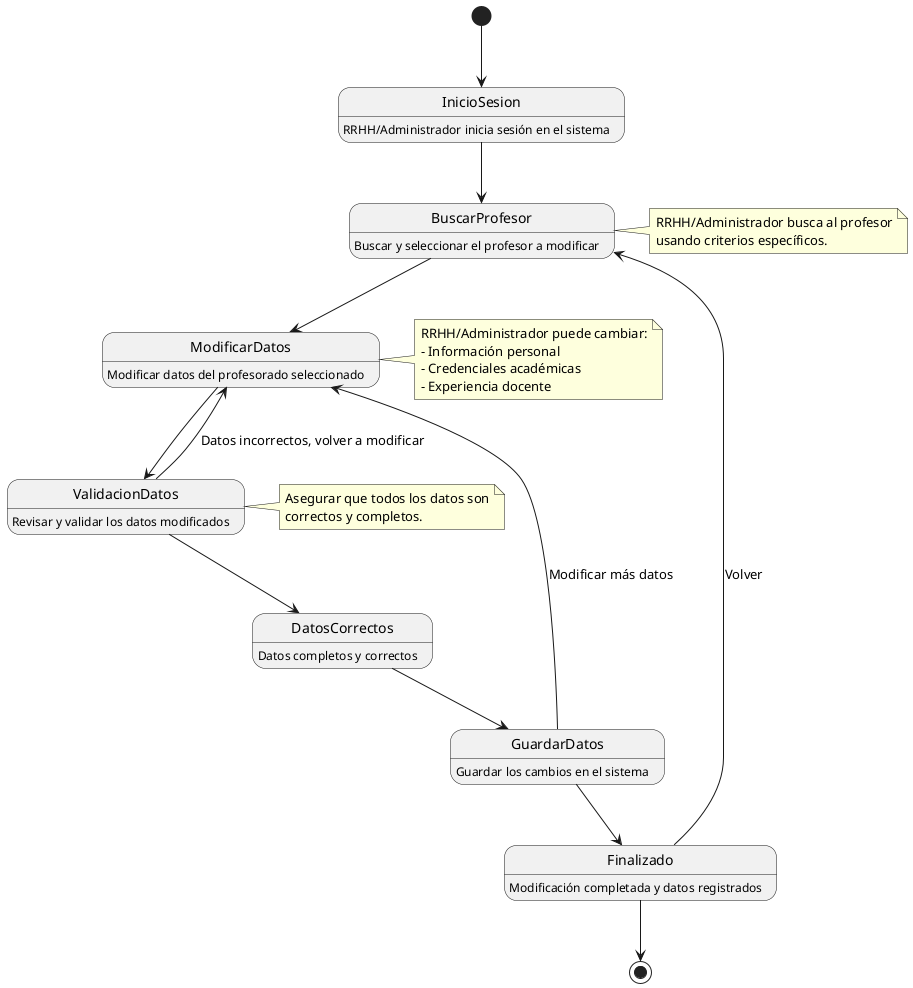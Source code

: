  @startuml
[*] --> InicioSesion
    InicioSesion: RRHH/Administrador inicia sesión en el sistema
    
    InicioSesion --> BuscarProfesor
    BuscarProfesor: Buscar y seleccionar el profesor a modificar
    note right of BuscarProfesor
        RRHH/Administrador busca al profesor
        usando criterios específicos.
    end note
    
    BuscarProfesor --> ModificarDatos
    ModificarDatos: Modificar datos del profesorado seleccionado
    note right of ModificarDatos
        RRHH/Administrador puede cambiar:
        - Información personal
        - Credenciales académicas
        - Experiencia docente
    end note
    
    ModificarDatos --> ValidacionDatos
    ValidacionDatos: Revisar y validar los datos modificados
    note right of ValidacionDatos
        Asegurar que todos los datos son
        correctos y completos.
    end note
    
    ValidacionDatos --> DatosCorrectos
    DatosCorrectos: Datos completos y correctos
    
    DatosCorrectos --> GuardarDatos
    GuardarDatos: Guardar los cambios en el sistema
    
    GuardarDatos --> Finalizado
    Finalizado: Modificación completada y datos registrados
    
    Finalizado --> BuscarProfesor: Volver 
    
    ValidacionDatos --> ModificarDatos: Datos incorrectos, volver a modificar
    GuardarDatos --> ModificarDatos: Modificar más datos
    
    Finalizado --> [*]
@enduml